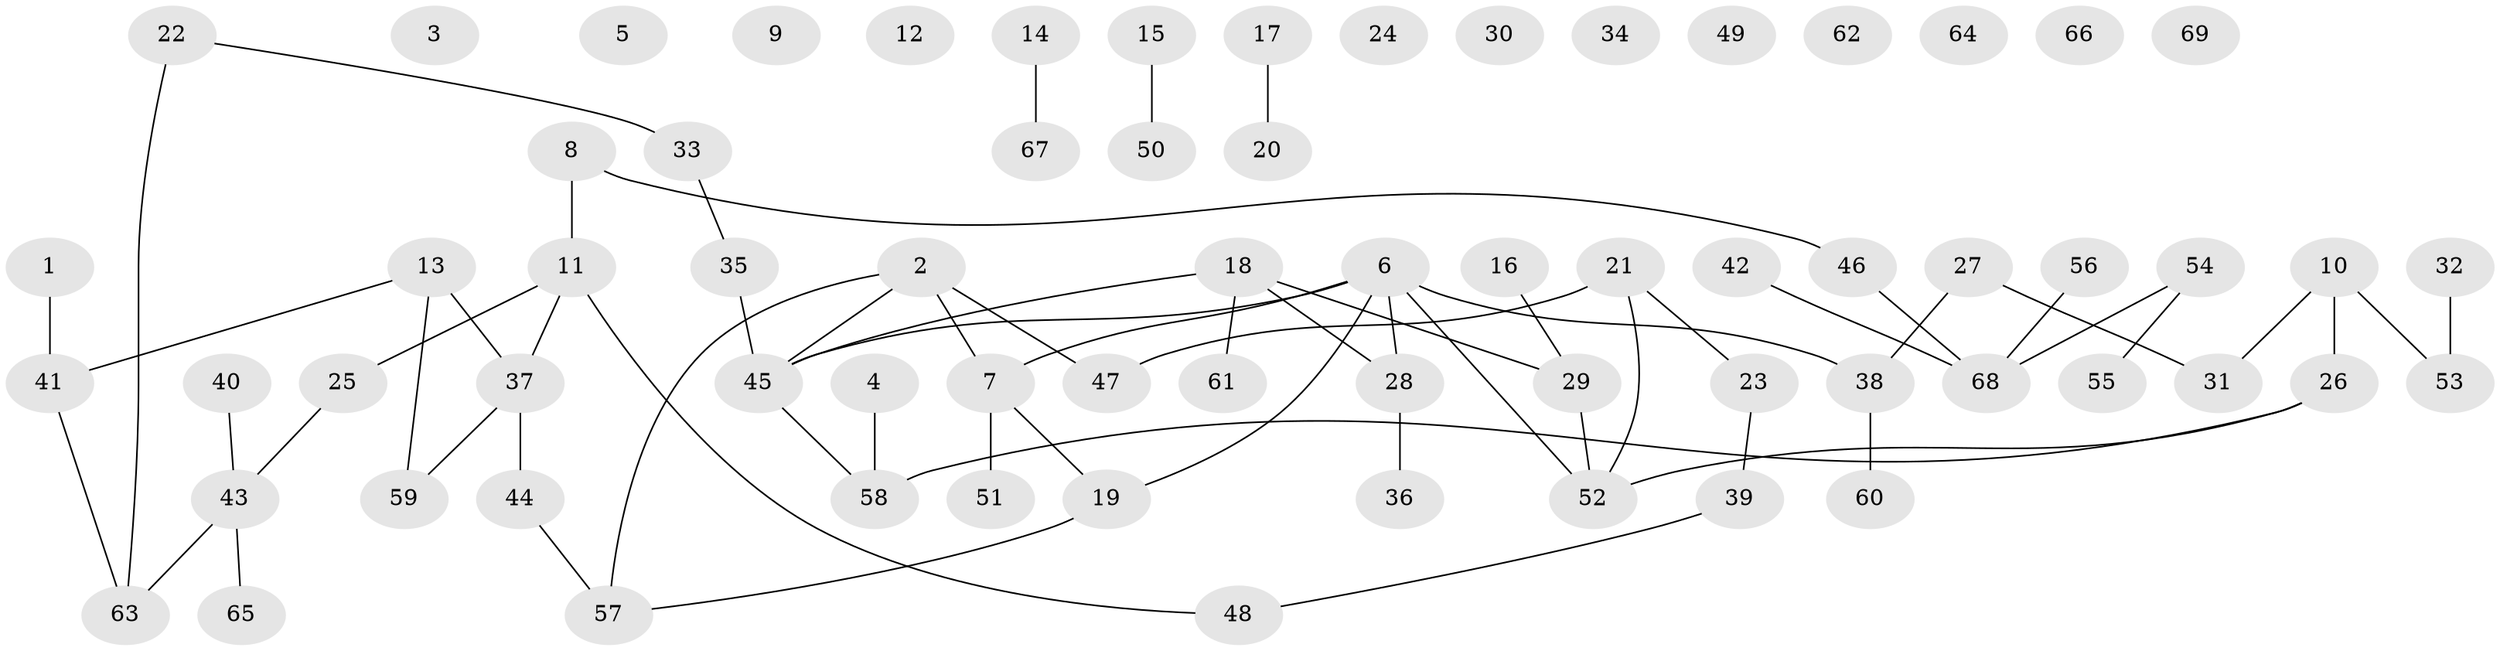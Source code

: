 // Generated by graph-tools (version 1.1) at 2025/25/03/09/25 03:25:23]
// undirected, 69 vertices, 65 edges
graph export_dot {
graph [start="1"]
  node [color=gray90,style=filled];
  1;
  2;
  3;
  4;
  5;
  6;
  7;
  8;
  9;
  10;
  11;
  12;
  13;
  14;
  15;
  16;
  17;
  18;
  19;
  20;
  21;
  22;
  23;
  24;
  25;
  26;
  27;
  28;
  29;
  30;
  31;
  32;
  33;
  34;
  35;
  36;
  37;
  38;
  39;
  40;
  41;
  42;
  43;
  44;
  45;
  46;
  47;
  48;
  49;
  50;
  51;
  52;
  53;
  54;
  55;
  56;
  57;
  58;
  59;
  60;
  61;
  62;
  63;
  64;
  65;
  66;
  67;
  68;
  69;
  1 -- 41;
  2 -- 7;
  2 -- 45;
  2 -- 47;
  2 -- 57;
  4 -- 58;
  6 -- 7;
  6 -- 19;
  6 -- 28;
  6 -- 38;
  6 -- 45;
  6 -- 52;
  7 -- 19;
  7 -- 51;
  8 -- 11;
  8 -- 46;
  10 -- 26;
  10 -- 31;
  10 -- 53;
  11 -- 25;
  11 -- 37;
  11 -- 48;
  13 -- 37;
  13 -- 41;
  13 -- 59;
  14 -- 67;
  15 -- 50;
  16 -- 29;
  17 -- 20;
  18 -- 28;
  18 -- 29;
  18 -- 45;
  18 -- 61;
  19 -- 57;
  21 -- 23;
  21 -- 47;
  21 -- 52;
  22 -- 33;
  22 -- 63;
  23 -- 39;
  25 -- 43;
  26 -- 52;
  26 -- 58;
  27 -- 31;
  27 -- 38;
  28 -- 36;
  29 -- 52;
  32 -- 53;
  33 -- 35;
  35 -- 45;
  37 -- 44;
  37 -- 59;
  38 -- 60;
  39 -- 48;
  40 -- 43;
  41 -- 63;
  42 -- 68;
  43 -- 63;
  43 -- 65;
  44 -- 57;
  45 -- 58;
  46 -- 68;
  54 -- 55;
  54 -- 68;
  56 -- 68;
}
